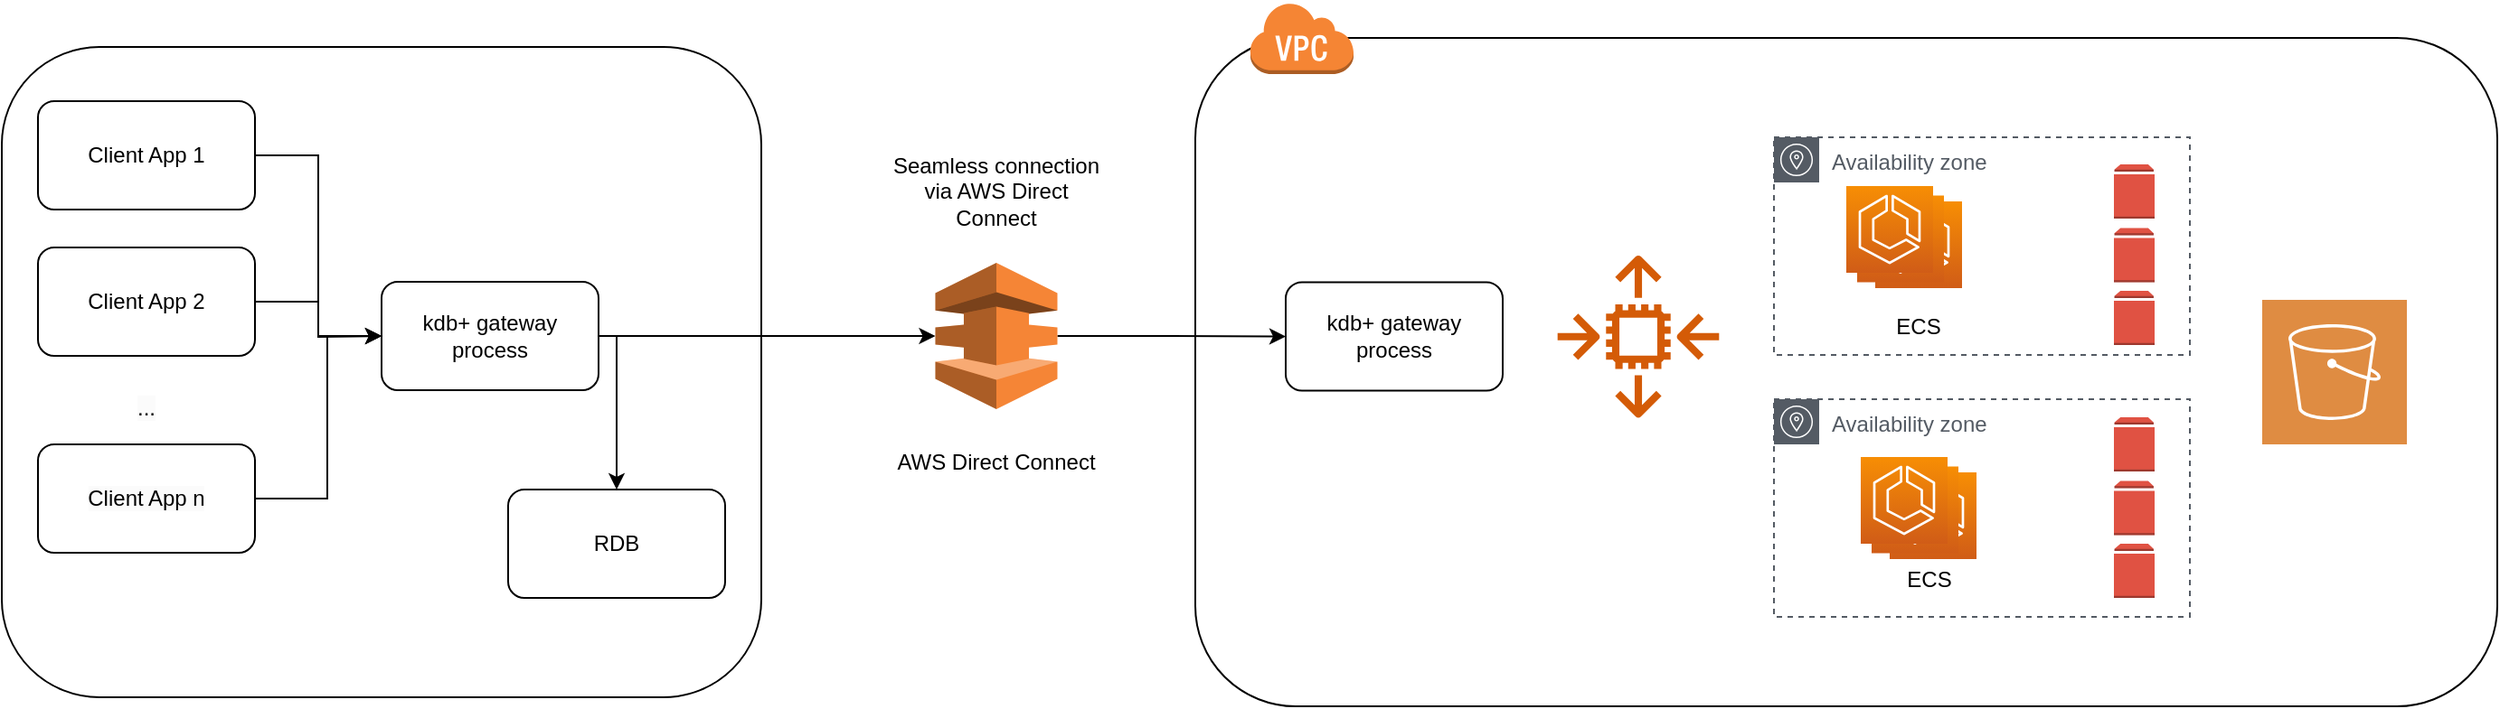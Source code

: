 <mxfile version="20.8.20" type="github">
  <diagram name="Page-1" id="tcEVsjdd5V0E3Tqi4OZ6">
    <mxGraphModel dx="1287" dy="657" grid="1" gridSize="10" guides="1" tooltips="1" connect="1" arrows="1" fold="1" page="1" pageScale="1" pageWidth="827" pageHeight="1169" math="0" shadow="0">
      <root>
        <mxCell id="0" />
        <mxCell id="1" parent="0" />
        <mxCell id="dhHG49EyMP_xtvWjGFnF-14" value="" style="rounded=1;whiteSpace=wrap;html=1;" parent="1" vertex="1">
          <mxGeometry x="710" y="200" width="720" height="370" as="geometry" />
        </mxCell>
        <mxCell id="dhHG49EyMP_xtvWjGFnF-1" value="" style="rounded=1;whiteSpace=wrap;html=1;" parent="1" vertex="1">
          <mxGeometry x="50" y="205" width="420" height="360" as="geometry" />
        </mxCell>
        <mxCell id="dhHG49EyMP_xtvWjGFnF-7" style="edgeStyle=orthogonalEdgeStyle;rounded=0;orthogonalLoop=1;jettySize=auto;html=1;exitX=1;exitY=0.5;exitDx=0;exitDy=0;entryX=0;entryY=0.5;entryDx=0;entryDy=0;" parent="1" source="dhHG49EyMP_xtvWjGFnF-2" target="dhHG49EyMP_xtvWjGFnF-6" edge="1">
          <mxGeometry relative="1" as="geometry" />
        </mxCell>
        <mxCell id="dhHG49EyMP_xtvWjGFnF-2" value="Client App 1" style="rounded=1;whiteSpace=wrap;html=1;" parent="1" vertex="1">
          <mxGeometry x="70" y="235" width="120" height="60" as="geometry" />
        </mxCell>
        <mxCell id="dhHG49EyMP_xtvWjGFnF-8" style="edgeStyle=orthogonalEdgeStyle;rounded=0;orthogonalLoop=1;jettySize=auto;html=1;exitX=1;exitY=0.5;exitDx=0;exitDy=0;" parent="1" source="dhHG49EyMP_xtvWjGFnF-3" edge="1">
          <mxGeometry relative="1" as="geometry">
            <mxPoint x="260" y="365" as="targetPoint" />
          </mxGeometry>
        </mxCell>
        <mxCell id="dhHG49EyMP_xtvWjGFnF-3" value="Client App 2" style="rounded=1;whiteSpace=wrap;html=1;" parent="1" vertex="1">
          <mxGeometry x="70" y="316" width="120" height="60" as="geometry" />
        </mxCell>
        <mxCell id="dhHG49EyMP_xtvWjGFnF-9" style="edgeStyle=orthogonalEdgeStyle;rounded=0;orthogonalLoop=1;jettySize=auto;html=1;exitX=1;exitY=0.5;exitDx=0;exitDy=0;" parent="1" source="dhHG49EyMP_xtvWjGFnF-4" edge="1">
          <mxGeometry relative="1" as="geometry">
            <mxPoint x="260" y="365" as="targetPoint" />
            <Array as="points">
              <mxPoint x="230" y="455" />
              <mxPoint x="230" y="365" />
            </Array>
          </mxGeometry>
        </mxCell>
        <mxCell id="dhHG49EyMP_xtvWjGFnF-4" value="&lt;span style=&quot;color: rgb(0, 0, 0); font-family: Helvetica; font-size: 12px; font-style: normal; font-variant-ligatures: normal; font-variant-caps: normal; font-weight: 400; letter-spacing: normal; orphans: 2; text-align: center; text-indent: 0px; text-transform: none; widows: 2; word-spacing: 0px; -webkit-text-stroke-width: 0px; background-color: rgb(251, 251, 251); text-decoration-thickness: initial; text-decoration-style: initial; text-decoration-color: initial; float: none; display: inline !important;&quot;&gt;Client App n&lt;/span&gt;" style="rounded=1;whiteSpace=wrap;html=1;" parent="1" vertex="1">
          <mxGeometry x="70" y="425" width="120" height="60" as="geometry" />
        </mxCell>
        <mxCell id="dhHG49EyMP_xtvWjGFnF-5" value="&lt;span style=&quot;color: rgb(0, 0, 0); font-family: Helvetica; font-size: 12px; font-style: normal; font-variant-ligatures: normal; font-variant-caps: normal; font-weight: 400; letter-spacing: normal; orphans: 2; text-align: center; text-indent: 0px; text-transform: none; widows: 2; word-spacing: 0px; -webkit-text-stroke-width: 0px; background-color: rgb(251, 251, 251); text-decoration-thickness: initial; text-decoration-style: initial; text-decoration-color: initial; float: none; display: inline !important;&quot;&gt;...&lt;/span&gt;" style="rounded=1;whiteSpace=wrap;html=1;strokeColor=none;" parent="1" vertex="1">
          <mxGeometry x="90" y="395" width="80" height="20" as="geometry" />
        </mxCell>
        <mxCell id="dhHG49EyMP_xtvWjGFnF-16" style="edgeStyle=orthogonalEdgeStyle;rounded=0;orthogonalLoop=1;jettySize=auto;html=1;exitX=1;exitY=0.5;exitDx=0;exitDy=0;entryX=0;entryY=0.5;entryDx=0;entryDy=0;entryPerimeter=0;" parent="1" source="dhHG49EyMP_xtvWjGFnF-6" target="dhHG49EyMP_xtvWjGFnF-10" edge="1">
          <mxGeometry relative="1" as="geometry" />
        </mxCell>
        <mxCell id="dhHG49EyMP_xtvWjGFnF-53" style="edgeStyle=orthogonalEdgeStyle;rounded=0;orthogonalLoop=1;jettySize=auto;html=1;exitX=1;exitY=0.5;exitDx=0;exitDy=0;entryX=0.5;entryY=0;entryDx=0;entryDy=0;" parent="1" source="dhHG49EyMP_xtvWjGFnF-6" target="dhHG49EyMP_xtvWjGFnF-50" edge="1">
          <mxGeometry relative="1" as="geometry">
            <Array as="points">
              <mxPoint x="390" y="365" />
            </Array>
          </mxGeometry>
        </mxCell>
        <mxCell id="dhHG49EyMP_xtvWjGFnF-6" value="kdb+ gateway process" style="rounded=1;whiteSpace=wrap;html=1;" parent="1" vertex="1">
          <mxGeometry x="260" y="335" width="120" height="60" as="geometry" />
        </mxCell>
        <mxCell id="dhHG49EyMP_xtvWjGFnF-20" style="edgeStyle=orthogonalEdgeStyle;rounded=0;orthogonalLoop=1;jettySize=auto;html=1;" parent="1" source="dhHG49EyMP_xtvWjGFnF-10" target="dhHG49EyMP_xtvWjGFnF-15" edge="1">
          <mxGeometry relative="1" as="geometry" />
        </mxCell>
        <mxCell id="dhHG49EyMP_xtvWjGFnF-10" value="" style="outlineConnect=0;dashed=0;verticalLabelPosition=bottom;verticalAlign=top;align=center;html=1;shape=mxgraph.aws3.direct_connect;fillColor=#F58536;gradientColor=none;" parent="1" vertex="1">
          <mxGeometry x="566.25" y="324.5" width="67.5" height="81" as="geometry" />
        </mxCell>
        <mxCell id="dhHG49EyMP_xtvWjGFnF-11" value="Seamless connection via AWS Direct Connect" style="whiteSpace=wrap;html=1;strokeColor=none;" parent="1" vertex="1">
          <mxGeometry x="540" y="255" width="120" height="60" as="geometry" />
        </mxCell>
        <mxCell id="dhHG49EyMP_xtvWjGFnF-12" value="AWS Direct Connect" style="whiteSpace=wrap;html=1;fillColor=default;strokeColor=none;" parent="1" vertex="1">
          <mxGeometry x="540" y="415" width="120" height="40" as="geometry" />
        </mxCell>
        <mxCell id="dhHG49EyMP_xtvWjGFnF-13" value="" style="outlineConnect=0;dashed=0;verticalLabelPosition=bottom;verticalAlign=top;align=center;html=1;shape=mxgraph.aws3.virtual_private_cloud;fillColor=#F58534;gradientColor=none;" parent="1" vertex="1">
          <mxGeometry x="740" y="180" width="57.5" height="40" as="geometry" />
        </mxCell>
        <mxCell id="dhHG49EyMP_xtvWjGFnF-15" value="kdb+ gateway process" style="rounded=1;whiteSpace=wrap;html=1;" parent="1" vertex="1">
          <mxGeometry x="760" y="335.25" width="120" height="60" as="geometry" />
        </mxCell>
        <mxCell id="dhHG49EyMP_xtvWjGFnF-23" value="Availability zone" style="sketch=0;outlineConnect=0;gradientColor=none;html=1;whiteSpace=wrap;fontSize=12;fontStyle=0;shape=mxgraph.aws4.group;grIcon=mxgraph.aws4.group_availability_zone;strokeColor=#545B64;fillColor=none;verticalAlign=top;align=left;spacingLeft=30;fontColor=#545B64;dashed=1;" parent="1" vertex="1">
          <mxGeometry x="1030" y="255" width="230" height="120.5" as="geometry" />
        </mxCell>
        <mxCell id="dhHG49EyMP_xtvWjGFnF-24" value="Availability zone" style="sketch=0;outlineConnect=0;gradientColor=none;html=1;whiteSpace=wrap;fontSize=12;fontStyle=0;shape=mxgraph.aws4.group;grIcon=mxgraph.aws4.group_availability_zone;strokeColor=#545B64;fillColor=none;verticalAlign=top;align=left;spacingLeft=30;fontColor=#545B64;dashed=1;" parent="1" vertex="1">
          <mxGeometry x="1030" y="400" width="230" height="120.5" as="geometry" />
        </mxCell>
        <mxCell id="dhHG49EyMP_xtvWjGFnF-25" value="" style="sketch=0;pointerEvents=1;shadow=0;dashed=0;html=1;strokeColor=none;fillColor=#DF8C42;labelPosition=center;verticalLabelPosition=bottom;verticalAlign=top;align=center;outlineConnect=0;shape=mxgraph.veeam2.aws_s3;" parent="1" vertex="1">
          <mxGeometry x="1300" y="345" width="80" height="80" as="geometry" />
        </mxCell>
        <mxCell id="dhHG49EyMP_xtvWjGFnF-26" value="" style="sketch=0;outlineConnect=0;fontColor=#232F3E;gradientColor=none;fillColor=#D45B07;strokeColor=none;dashed=0;verticalLabelPosition=bottom;verticalAlign=top;align=center;html=1;fontSize=12;fontStyle=0;aspect=fixed;pointerEvents=1;shape=mxgraph.aws4.auto_scaling2;" parent="1" vertex="1">
          <mxGeometry x="910" y="320.25" width="90" height="90" as="geometry" />
        </mxCell>
        <mxCell id="dhHG49EyMP_xtvWjGFnF-30" value="" style="outlineConnect=0;dashed=0;verticalLabelPosition=bottom;verticalAlign=top;align=center;html=1;shape=mxgraph.aws3.volume;fillColor=#E05243;gradientColor=none;" parent="1" vertex="1">
          <mxGeometry x="1218" y="480" width="22.5" height="30" as="geometry" />
        </mxCell>
        <mxCell id="dhHG49EyMP_xtvWjGFnF-31" value="" style="outlineConnect=0;dashed=0;verticalLabelPosition=bottom;verticalAlign=top;align=center;html=1;shape=mxgraph.aws3.volume;fillColor=#E05243;gradientColor=none;" parent="1" vertex="1">
          <mxGeometry x="1218" y="410" width="22.5" height="30" as="geometry" />
        </mxCell>
        <mxCell id="dhHG49EyMP_xtvWjGFnF-32" value="" style="outlineConnect=0;dashed=0;verticalLabelPosition=bottom;verticalAlign=top;align=center;html=1;shape=mxgraph.aws3.volume;fillColor=#E05243;gradientColor=none;" parent="1" vertex="1">
          <mxGeometry x="1218" y="445.25" width="22.5" height="30" as="geometry" />
        </mxCell>
        <mxCell id="dhHG49EyMP_xtvWjGFnF-34" value="" style="outlineConnect=0;dashed=0;verticalLabelPosition=bottom;verticalAlign=top;align=center;html=1;shape=mxgraph.aws3.volume;fillColor=#E05243;gradientColor=none;" parent="1" vertex="1">
          <mxGeometry x="1218" y="340" width="22.5" height="30" as="geometry" />
        </mxCell>
        <mxCell id="dhHG49EyMP_xtvWjGFnF-35" value="" style="outlineConnect=0;dashed=0;verticalLabelPosition=bottom;verticalAlign=top;align=center;html=1;shape=mxgraph.aws3.volume;fillColor=#E05243;gradientColor=none;" parent="1" vertex="1">
          <mxGeometry x="1218" y="270" width="22.5" height="30" as="geometry" />
        </mxCell>
        <mxCell id="dhHG49EyMP_xtvWjGFnF-36" value="" style="outlineConnect=0;dashed=0;verticalLabelPosition=bottom;verticalAlign=top;align=center;html=1;shape=mxgraph.aws3.volume;fillColor=#E05243;gradientColor=none;" parent="1" vertex="1">
          <mxGeometry x="1218" y="305.25" width="22.5" height="30" as="geometry" />
        </mxCell>
        <mxCell id="dhHG49EyMP_xtvWjGFnF-39" value="" style="sketch=0;points=[[0,0,0],[0.25,0,0],[0.5,0,0],[0.75,0,0],[1,0,0],[0,1,0],[0.25,1,0],[0.5,1,0],[0.75,1,0],[1,1,0],[0,0.25,0],[0,0.5,0],[0,0.75,0],[1,0.25,0],[1,0.5,0],[1,0.75,0]];outlineConnect=0;fontColor=#232F3E;gradientColor=#F78E04;gradientDirection=north;fillColor=#D05C17;strokeColor=#ffffff;dashed=0;verticalLabelPosition=bottom;verticalAlign=top;align=center;html=1;fontSize=12;fontStyle=0;aspect=fixed;shape=mxgraph.aws4.resourceIcon;resIcon=mxgraph.aws4.ecs;" parent="1" vertex="1">
          <mxGeometry x="1086" y="290.5" width="48" height="48" as="geometry" />
        </mxCell>
        <mxCell id="dhHG49EyMP_xtvWjGFnF-40" value="ECS" style="rounded=1;whiteSpace=wrap;html=1;strokeColor=none;" parent="1" vertex="1">
          <mxGeometry x="1070" y="350.5" width="80" height="19.5" as="geometry" />
        </mxCell>
        <mxCell id="dhHG49EyMP_xtvWjGFnF-42" value="ECS" style="rounded=1;whiteSpace=wrap;html=1;strokeColor=none;" parent="1" vertex="1">
          <mxGeometry x="1076" y="490.5" width="80" height="19.5" as="geometry" />
        </mxCell>
        <mxCell id="dhHG49EyMP_xtvWjGFnF-43" value="" style="sketch=0;points=[[0,0,0],[0.25,0,0],[0.5,0,0],[0.75,0,0],[1,0,0],[0,1,0],[0.25,1,0],[0.5,1,0],[0.75,1,0],[1,1,0],[0,0.25,0],[0,0.5,0],[0,0.75,0],[1,0.25,0],[1,0.5,0],[1,0.75,0]];outlineConnect=0;fontColor=#232F3E;gradientColor=#F78E04;gradientDirection=north;fillColor=#D05C17;strokeColor=#ffffff;dashed=0;verticalLabelPosition=bottom;verticalAlign=top;align=center;html=1;fontSize=12;fontStyle=0;aspect=fixed;shape=mxgraph.aws4.resourceIcon;resIcon=mxgraph.aws4.ecs;" parent="1" vertex="1">
          <mxGeometry x="1076" y="287.25" width="48" height="48" as="geometry" />
        </mxCell>
        <mxCell id="dhHG49EyMP_xtvWjGFnF-44" value="" style="sketch=0;points=[[0,0,0],[0.25,0,0],[0.5,0,0],[0.75,0,0],[1,0,0],[0,1,0],[0.25,1,0],[0.5,1,0],[0.75,1,0],[1,1,0],[0,0.25,0],[0,0.5,0],[0,0.75,0],[1,0.25,0],[1,0.5,0],[1,0.75,0]];outlineConnect=0;fontColor=#232F3E;gradientColor=#F78E04;gradientDirection=north;fillColor=#D05C17;strokeColor=#ffffff;dashed=0;verticalLabelPosition=bottom;verticalAlign=top;align=center;html=1;fontSize=12;fontStyle=0;aspect=fixed;shape=mxgraph.aws4.resourceIcon;resIcon=mxgraph.aws4.ecs;" parent="1" vertex="1">
          <mxGeometry x="1070" y="282" width="48" height="48" as="geometry" />
        </mxCell>
        <mxCell id="dhHG49EyMP_xtvWjGFnF-45" value="" style="sketch=0;points=[[0,0,0],[0.25,0,0],[0.5,0,0],[0.75,0,0],[1,0,0],[0,1,0],[0.25,1,0],[0.5,1,0],[0.75,1,0],[1,1,0],[0,0.25,0],[0,0.5,0],[0,0.75,0],[1,0.25,0],[1,0.5,0],[1,0.75,0]];outlineConnect=0;fontColor=#232F3E;gradientColor=#F78E04;gradientDirection=north;fillColor=#D05C17;strokeColor=#ffffff;dashed=0;verticalLabelPosition=bottom;verticalAlign=top;align=center;html=1;fontSize=12;fontStyle=0;aspect=fixed;shape=mxgraph.aws4.resourceIcon;resIcon=mxgraph.aws4.ecs;" parent="1" vertex="1">
          <mxGeometry x="1094" y="440.5" width="48" height="48" as="geometry" />
        </mxCell>
        <mxCell id="dhHG49EyMP_xtvWjGFnF-46" value="" style="sketch=0;points=[[0,0,0],[0.25,0,0],[0.5,0,0],[0.75,0,0],[1,0,0],[0,1,0],[0.25,1,0],[0.5,1,0],[0.75,1,0],[1,1,0],[0,0.25,0],[0,0.5,0],[0,0.75,0],[1,0.25,0],[1,0.5,0],[1,0.75,0]];outlineConnect=0;fontColor=#232F3E;gradientColor=#F78E04;gradientDirection=north;fillColor=#D05C17;strokeColor=#ffffff;dashed=0;verticalLabelPosition=bottom;verticalAlign=top;align=center;html=1;fontSize=12;fontStyle=0;aspect=fixed;shape=mxgraph.aws4.resourceIcon;resIcon=mxgraph.aws4.ecs;" parent="1" vertex="1">
          <mxGeometry x="1084" y="437.25" width="48" height="48" as="geometry" />
        </mxCell>
        <mxCell id="dhHG49EyMP_xtvWjGFnF-47" value="" style="sketch=0;points=[[0,0,0],[0.25,0,0],[0.5,0,0],[0.75,0,0],[1,0,0],[0,1,0],[0.25,1,0],[0.5,1,0],[0.75,1,0],[1,1,0],[0,0.25,0],[0,0.5,0],[0,0.75,0],[1,0.25,0],[1,0.5,0],[1,0.75,0]];outlineConnect=0;fontColor=#232F3E;gradientColor=#F78E04;gradientDirection=north;fillColor=#D05C17;strokeColor=#ffffff;dashed=0;verticalLabelPosition=bottom;verticalAlign=top;align=center;html=1;fontSize=12;fontStyle=0;aspect=fixed;shape=mxgraph.aws4.resourceIcon;resIcon=mxgraph.aws4.ecs;" parent="1" vertex="1">
          <mxGeometry x="1078" y="432" width="48" height="48" as="geometry" />
        </mxCell>
        <mxCell id="dhHG49EyMP_xtvWjGFnF-50" value="RDB" style="rounded=1;whiteSpace=wrap;html=1;" parent="1" vertex="1">
          <mxGeometry x="330" y="450" width="120" height="60" as="geometry" />
        </mxCell>
      </root>
    </mxGraphModel>
  </diagram>
</mxfile>
